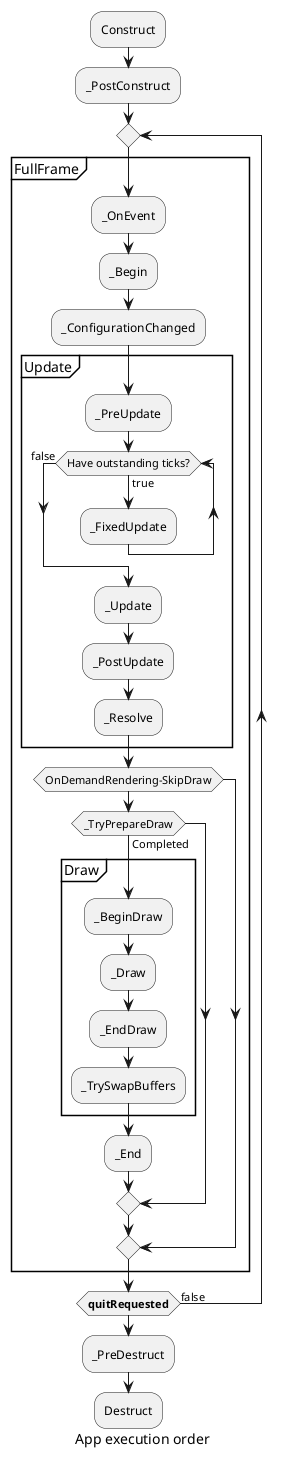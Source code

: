 @startuml App execution order

caption App execution order

:Construct;
:_PostConstruct;

repeat
    partition FullFrame {
        :_OnEvent;
        :_Begin;
        :_ConfigurationChanged;
        partition Update {
            :_PreUpdate;
            while (Have outstanding ticks?) is (true)
                :_FixedUpdate;
            endwhile (false)
            :_Update;
            :_PostUpdate;
            :_Resolve;
        }
        if (OnDemandRendering-SkipDraw) then
            if (_TryPrepareDraw) is (Completed) then 
                partition Draw {
                    :_BeginDraw;
                    :_Draw;
                    :_EndDraw;
                    :_TrySwapBuffers;
                }
                :_End;
            endif
        endif
    }
repeatwhile (<b>quitRequested) is (false)

:_PreDestruct;
:Destruct;




@enduml